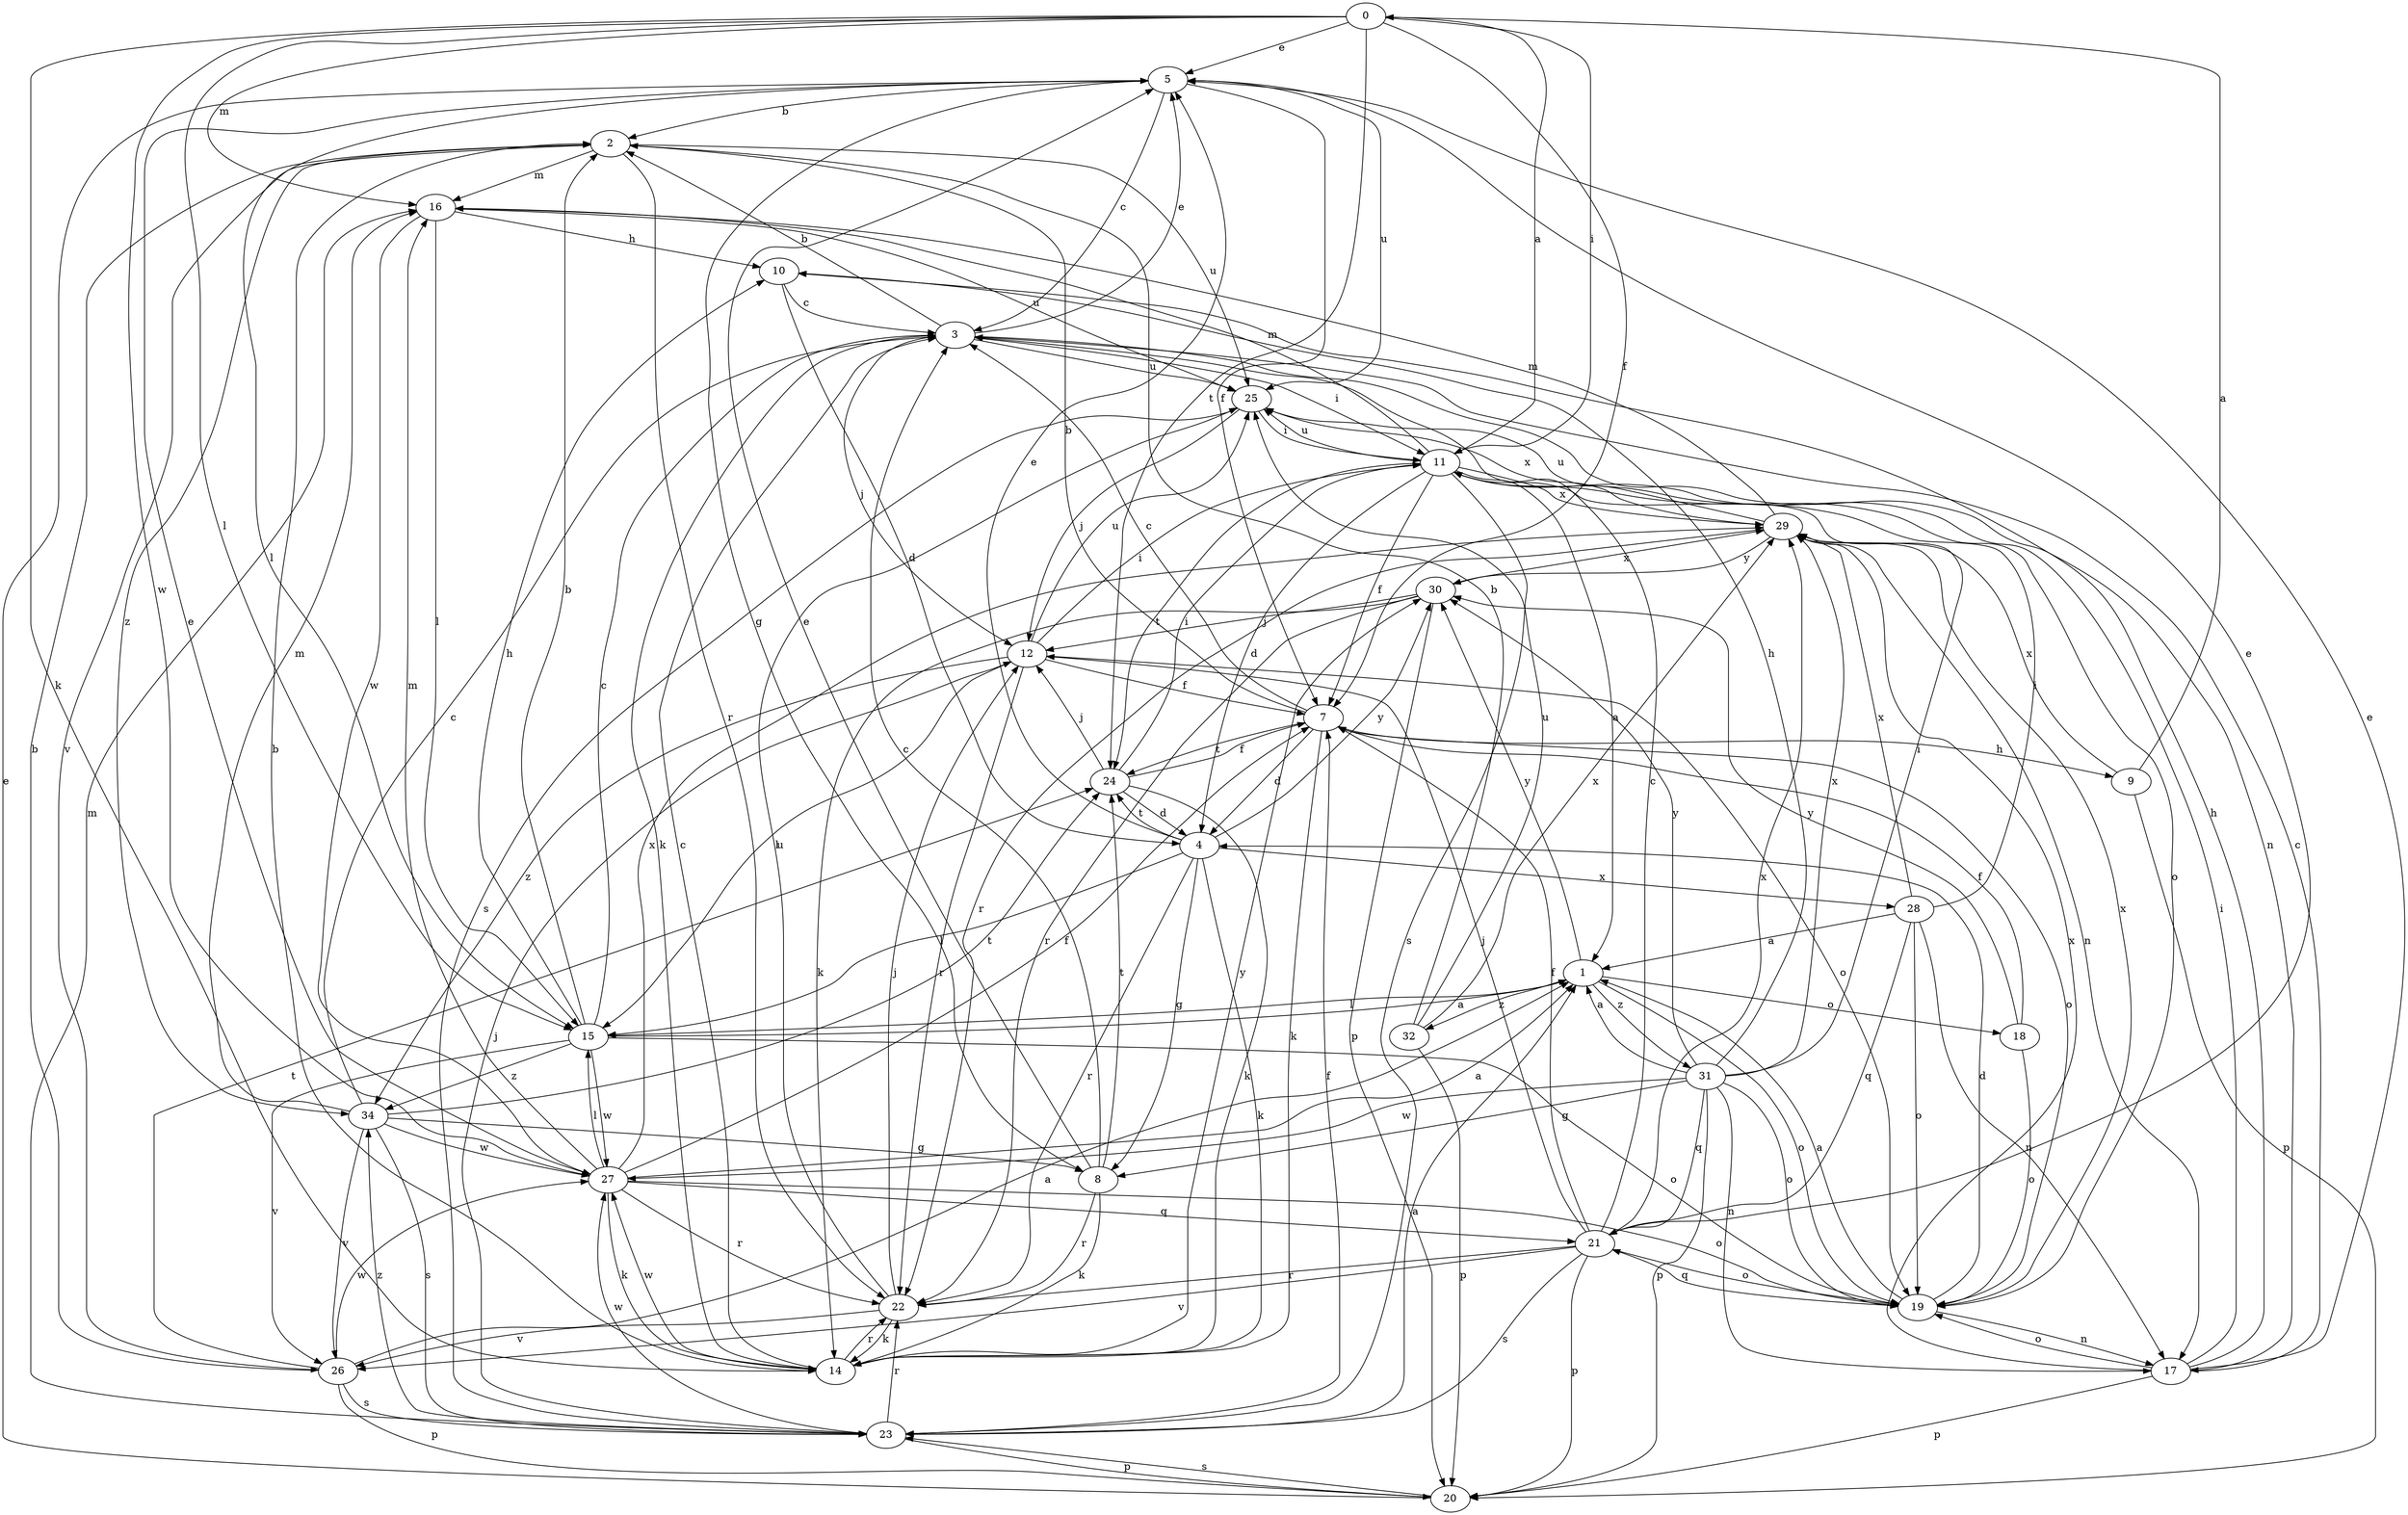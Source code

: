 strict digraph  {
0;
1;
2;
3;
4;
5;
7;
8;
9;
10;
11;
12;
14;
15;
16;
17;
18;
19;
20;
21;
22;
23;
24;
25;
26;
27;
28;
29;
30;
31;
32;
34;
0 -> 5  [label=e];
0 -> 7  [label=f];
0 -> 11  [label=i];
0 -> 14  [label=k];
0 -> 15  [label=l];
0 -> 16  [label=m];
0 -> 24  [label=t];
0 -> 27  [label=w];
1 -> 15  [label=l];
1 -> 18  [label=o];
1 -> 19  [label=o];
1 -> 30  [label=y];
1 -> 31  [label=z];
1 -> 32  [label=z];
2 -> 16  [label=m];
2 -> 22  [label=r];
2 -> 25  [label=u];
2 -> 26  [label=v];
2 -> 34  [label=z];
3 -> 2  [label=b];
3 -> 5  [label=e];
3 -> 11  [label=i];
3 -> 12  [label=j];
3 -> 14  [label=k];
3 -> 17  [label=n];
3 -> 25  [label=u];
4 -> 5  [label=e];
4 -> 8  [label=g];
4 -> 14  [label=k];
4 -> 15  [label=l];
4 -> 22  [label=r];
4 -> 24  [label=t];
4 -> 28  [label=x];
4 -> 30  [label=y];
5 -> 2  [label=b];
5 -> 3  [label=c];
5 -> 7  [label=f];
5 -> 8  [label=g];
5 -> 15  [label=l];
5 -> 25  [label=u];
7 -> 2  [label=b];
7 -> 3  [label=c];
7 -> 4  [label=d];
7 -> 9  [label=h];
7 -> 14  [label=k];
7 -> 19  [label=o];
7 -> 24  [label=t];
8 -> 3  [label=c];
8 -> 5  [label=e];
8 -> 14  [label=k];
8 -> 22  [label=r];
8 -> 24  [label=t];
9 -> 0  [label=a];
9 -> 20  [label=p];
9 -> 29  [label=x];
10 -> 3  [label=c];
10 -> 4  [label=d];
11 -> 0  [label=a];
11 -> 1  [label=a];
11 -> 4  [label=d];
11 -> 7  [label=f];
11 -> 16  [label=m];
11 -> 19  [label=o];
11 -> 23  [label=s];
11 -> 24  [label=t];
11 -> 25  [label=u];
11 -> 29  [label=x];
12 -> 7  [label=f];
12 -> 11  [label=i];
12 -> 15  [label=l];
12 -> 19  [label=o];
12 -> 22  [label=r];
12 -> 25  [label=u];
12 -> 34  [label=z];
14 -> 2  [label=b];
14 -> 3  [label=c];
14 -> 22  [label=r];
14 -> 27  [label=w];
14 -> 30  [label=y];
15 -> 1  [label=a];
15 -> 2  [label=b];
15 -> 3  [label=c];
15 -> 10  [label=h];
15 -> 19  [label=o];
15 -> 26  [label=v];
15 -> 27  [label=w];
15 -> 34  [label=z];
16 -> 10  [label=h];
16 -> 15  [label=l];
16 -> 25  [label=u];
16 -> 27  [label=w];
17 -> 3  [label=c];
17 -> 5  [label=e];
17 -> 10  [label=h];
17 -> 11  [label=i];
17 -> 19  [label=o];
17 -> 20  [label=p];
17 -> 29  [label=x];
18 -> 7  [label=f];
18 -> 19  [label=o];
18 -> 30  [label=y];
19 -> 1  [label=a];
19 -> 4  [label=d];
19 -> 17  [label=n];
19 -> 21  [label=q];
19 -> 29  [label=x];
20 -> 5  [label=e];
20 -> 23  [label=s];
21 -> 3  [label=c];
21 -> 5  [label=e];
21 -> 7  [label=f];
21 -> 12  [label=j];
21 -> 19  [label=o];
21 -> 20  [label=p];
21 -> 22  [label=r];
21 -> 23  [label=s];
21 -> 26  [label=v];
21 -> 29  [label=x];
22 -> 12  [label=j];
22 -> 14  [label=k];
22 -> 25  [label=u];
22 -> 26  [label=v];
23 -> 1  [label=a];
23 -> 7  [label=f];
23 -> 12  [label=j];
23 -> 16  [label=m];
23 -> 20  [label=p];
23 -> 22  [label=r];
23 -> 27  [label=w];
23 -> 34  [label=z];
24 -> 4  [label=d];
24 -> 7  [label=f];
24 -> 11  [label=i];
24 -> 12  [label=j];
24 -> 14  [label=k];
25 -> 11  [label=i];
25 -> 12  [label=j];
25 -> 23  [label=s];
25 -> 29  [label=x];
26 -> 1  [label=a];
26 -> 2  [label=b];
26 -> 20  [label=p];
26 -> 23  [label=s];
26 -> 24  [label=t];
26 -> 27  [label=w];
27 -> 1  [label=a];
27 -> 5  [label=e];
27 -> 7  [label=f];
27 -> 14  [label=k];
27 -> 15  [label=l];
27 -> 16  [label=m];
27 -> 19  [label=o];
27 -> 21  [label=q];
27 -> 22  [label=r];
27 -> 29  [label=x];
28 -> 1  [label=a];
28 -> 11  [label=i];
28 -> 17  [label=n];
28 -> 19  [label=o];
28 -> 21  [label=q];
28 -> 29  [label=x];
29 -> 16  [label=m];
29 -> 17  [label=n];
29 -> 22  [label=r];
29 -> 25  [label=u];
29 -> 30  [label=y];
30 -> 12  [label=j];
30 -> 14  [label=k];
30 -> 20  [label=p];
30 -> 22  [label=r];
30 -> 29  [label=x];
31 -> 1  [label=a];
31 -> 8  [label=g];
31 -> 10  [label=h];
31 -> 11  [label=i];
31 -> 17  [label=n];
31 -> 19  [label=o];
31 -> 20  [label=p];
31 -> 21  [label=q];
31 -> 27  [label=w];
31 -> 29  [label=x];
31 -> 30  [label=y];
32 -> 2  [label=b];
32 -> 20  [label=p];
32 -> 25  [label=u];
32 -> 29  [label=x];
34 -> 3  [label=c];
34 -> 8  [label=g];
34 -> 16  [label=m];
34 -> 23  [label=s];
34 -> 24  [label=t];
34 -> 26  [label=v];
34 -> 27  [label=w];
}
